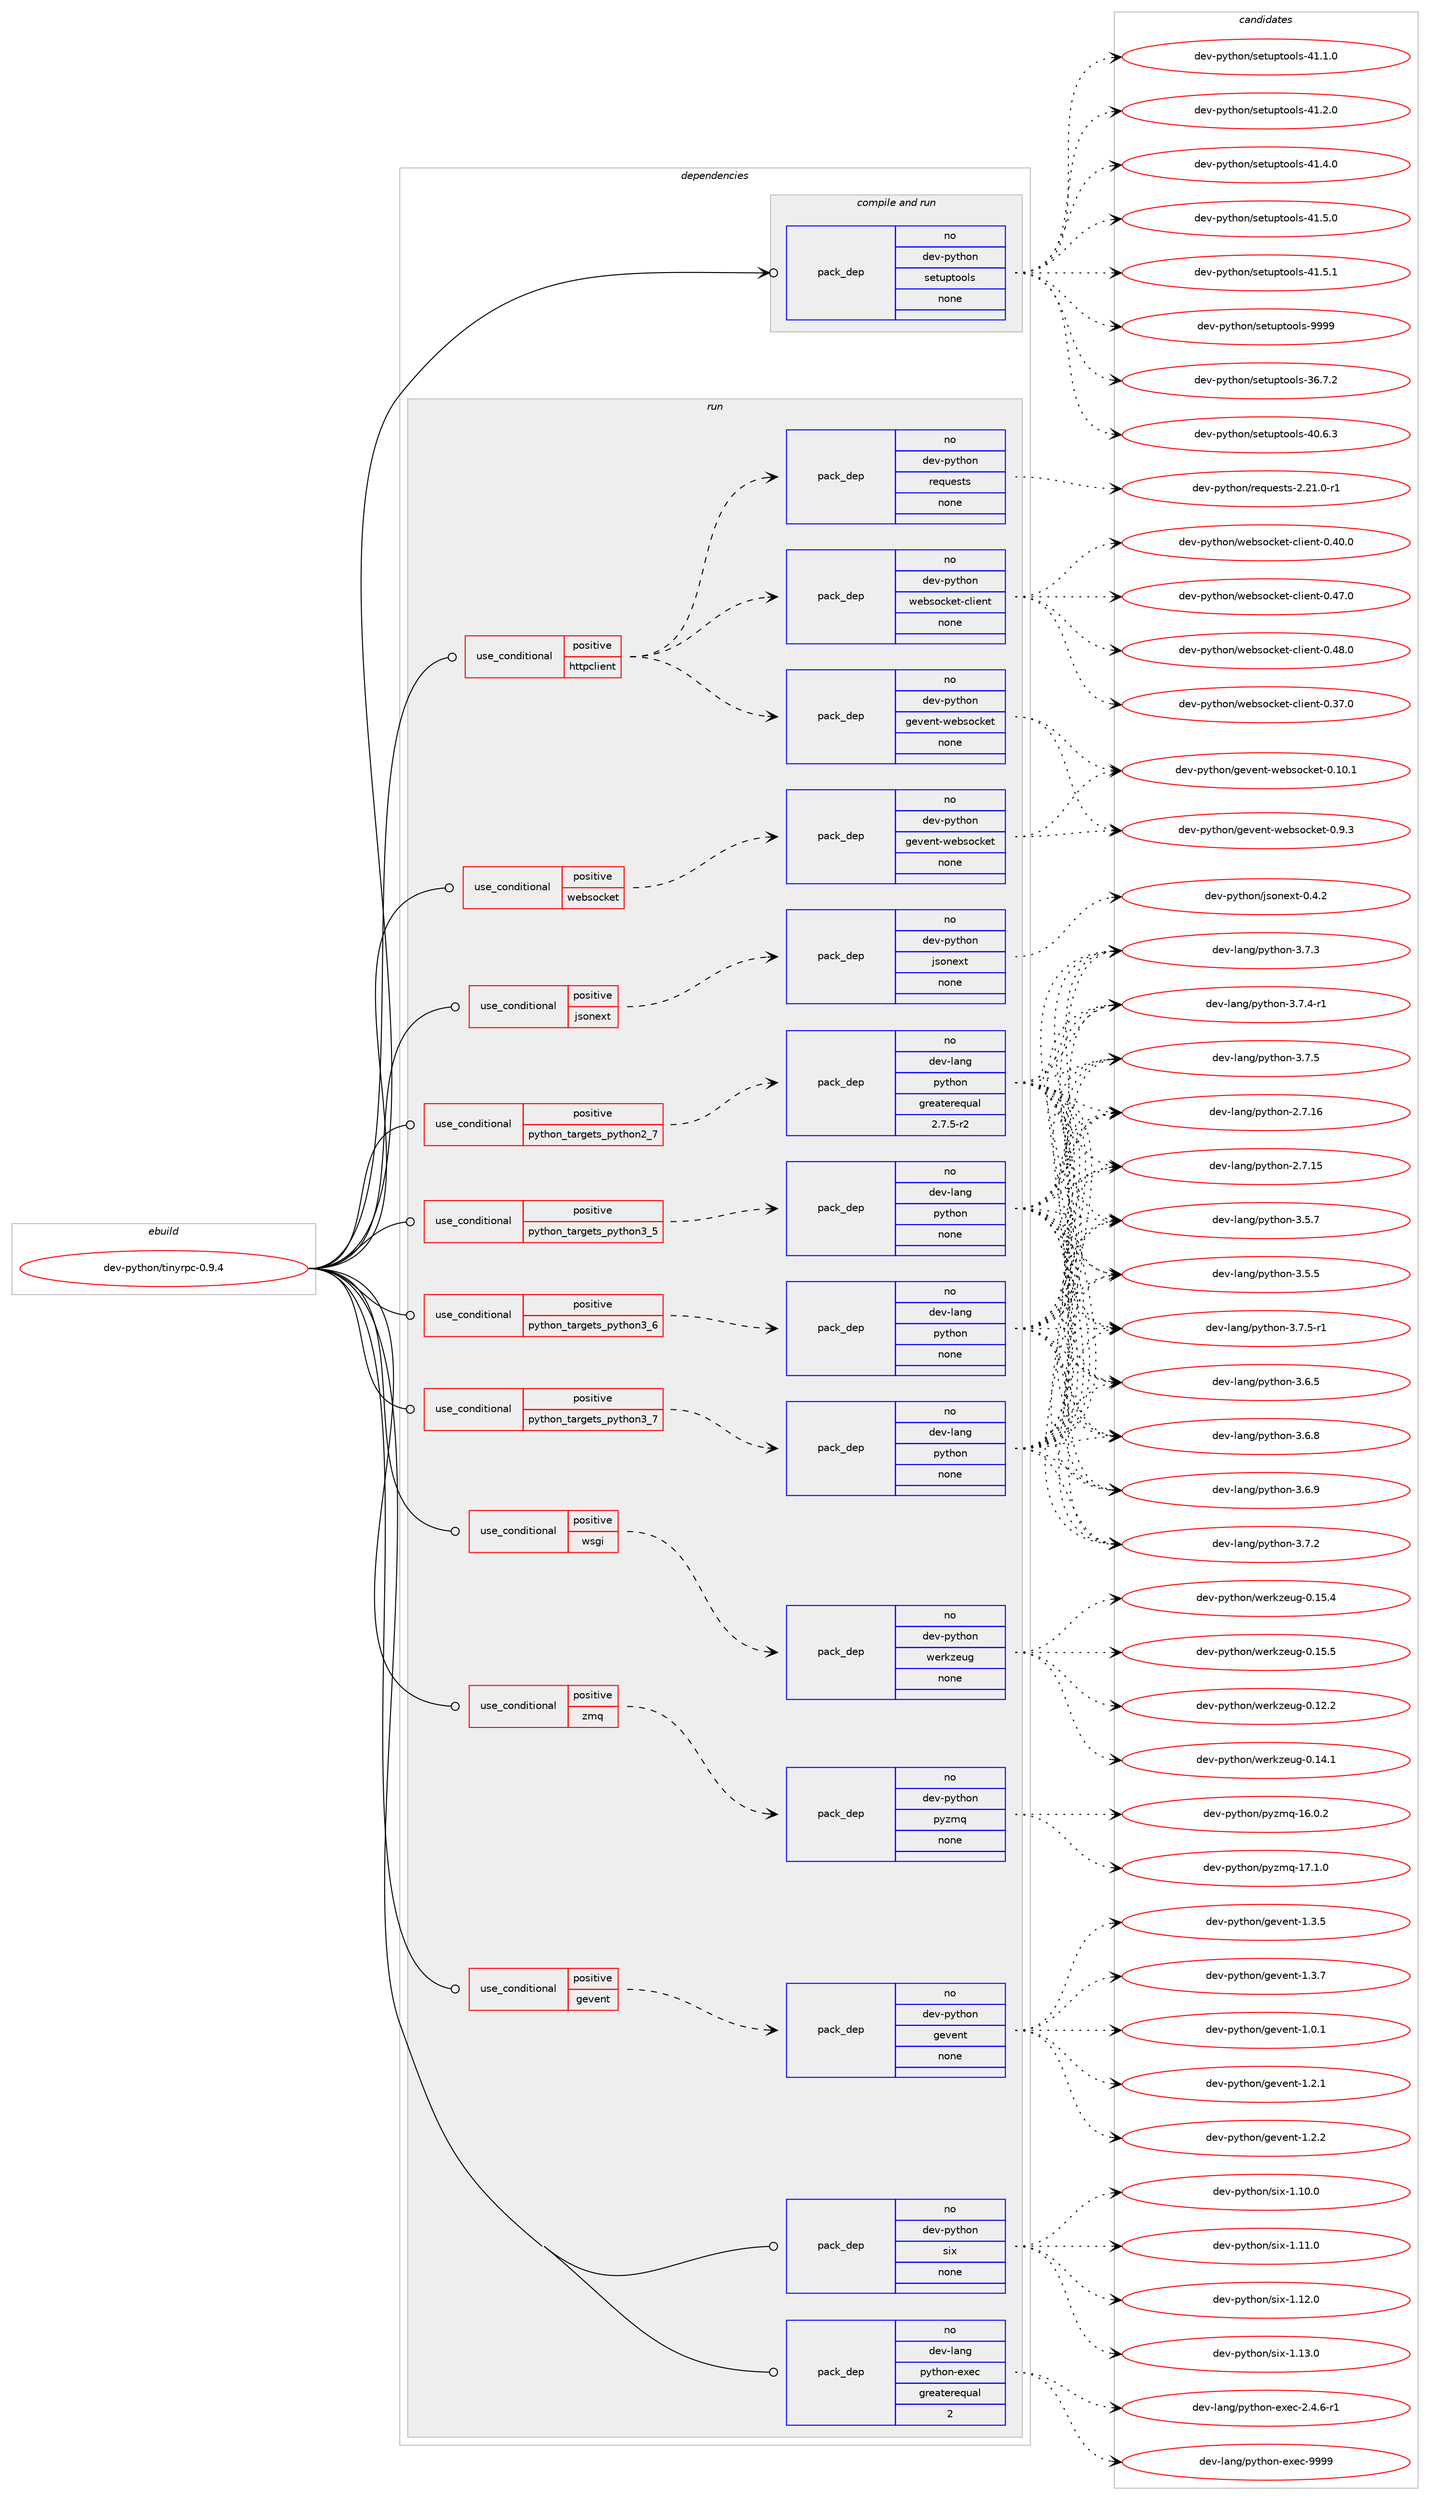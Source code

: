 digraph prolog {

# *************
# Graph options
# *************

newrank=true;
concentrate=true;
compound=true;
graph [rankdir=LR,fontname=Helvetica,fontsize=10,ranksep=1.5];#, ranksep=2.5, nodesep=0.2];
edge  [arrowhead=vee];
node  [fontname=Helvetica,fontsize=10];

# **********
# The ebuild
# **********

subgraph cluster_leftcol {
color=gray;
rank=same;
label=<<i>ebuild</i>>;
id [label="dev-python/tinyrpc-0.9.4", color=red, width=4, href="../dev-python/tinyrpc-0.9.4.svg"];
}

# ****************
# The dependencies
# ****************

subgraph cluster_midcol {
color=gray;
label=<<i>dependencies</i>>;
subgraph cluster_compile {
fillcolor="#eeeeee";
style=filled;
label=<<i>compile</i>>;
}
subgraph cluster_compileandrun {
fillcolor="#eeeeee";
style=filled;
label=<<i>compile and run</i>>;
subgraph pack478468 {
dependency640855 [label=<<TABLE BORDER="0" CELLBORDER="1" CELLSPACING="0" CELLPADDING="4" WIDTH="220"><TR><TD ROWSPAN="6" CELLPADDING="30">pack_dep</TD></TR><TR><TD WIDTH="110">no</TD></TR><TR><TD>dev-python</TD></TR><TR><TD>setuptools</TD></TR><TR><TD>none</TD></TR><TR><TD></TD></TR></TABLE>>, shape=none, color=blue];
}
id:e -> dependency640855:w [weight=20,style="solid",arrowhead="odotvee"];
}
subgraph cluster_run {
fillcolor="#eeeeee";
style=filled;
label=<<i>run</i>>;
subgraph cond150505 {
dependency640856 [label=<<TABLE BORDER="0" CELLBORDER="1" CELLSPACING="0" CELLPADDING="4"><TR><TD ROWSPAN="3" CELLPADDING="10">use_conditional</TD></TR><TR><TD>positive</TD></TR><TR><TD>gevent</TD></TR></TABLE>>, shape=none, color=red];
subgraph pack478469 {
dependency640857 [label=<<TABLE BORDER="0" CELLBORDER="1" CELLSPACING="0" CELLPADDING="4" WIDTH="220"><TR><TD ROWSPAN="6" CELLPADDING="30">pack_dep</TD></TR><TR><TD WIDTH="110">no</TD></TR><TR><TD>dev-python</TD></TR><TR><TD>gevent</TD></TR><TR><TD>none</TD></TR><TR><TD></TD></TR></TABLE>>, shape=none, color=blue];
}
dependency640856:e -> dependency640857:w [weight=20,style="dashed",arrowhead="vee"];
}
id:e -> dependency640856:w [weight=20,style="solid",arrowhead="odot"];
subgraph cond150506 {
dependency640858 [label=<<TABLE BORDER="0" CELLBORDER="1" CELLSPACING="0" CELLPADDING="4"><TR><TD ROWSPAN="3" CELLPADDING="10">use_conditional</TD></TR><TR><TD>positive</TD></TR><TR><TD>httpclient</TD></TR></TABLE>>, shape=none, color=red];
subgraph pack478470 {
dependency640859 [label=<<TABLE BORDER="0" CELLBORDER="1" CELLSPACING="0" CELLPADDING="4" WIDTH="220"><TR><TD ROWSPAN="6" CELLPADDING="30">pack_dep</TD></TR><TR><TD WIDTH="110">no</TD></TR><TR><TD>dev-python</TD></TR><TR><TD>requests</TD></TR><TR><TD>none</TD></TR><TR><TD></TD></TR></TABLE>>, shape=none, color=blue];
}
dependency640858:e -> dependency640859:w [weight=20,style="dashed",arrowhead="vee"];
subgraph pack478471 {
dependency640860 [label=<<TABLE BORDER="0" CELLBORDER="1" CELLSPACING="0" CELLPADDING="4" WIDTH="220"><TR><TD ROWSPAN="6" CELLPADDING="30">pack_dep</TD></TR><TR><TD WIDTH="110">no</TD></TR><TR><TD>dev-python</TD></TR><TR><TD>websocket-client</TD></TR><TR><TD>none</TD></TR><TR><TD></TD></TR></TABLE>>, shape=none, color=blue];
}
dependency640858:e -> dependency640860:w [weight=20,style="dashed",arrowhead="vee"];
subgraph pack478472 {
dependency640861 [label=<<TABLE BORDER="0" CELLBORDER="1" CELLSPACING="0" CELLPADDING="4" WIDTH="220"><TR><TD ROWSPAN="6" CELLPADDING="30">pack_dep</TD></TR><TR><TD WIDTH="110">no</TD></TR><TR><TD>dev-python</TD></TR><TR><TD>gevent-websocket</TD></TR><TR><TD>none</TD></TR><TR><TD></TD></TR></TABLE>>, shape=none, color=blue];
}
dependency640858:e -> dependency640861:w [weight=20,style="dashed",arrowhead="vee"];
}
id:e -> dependency640858:w [weight=20,style="solid",arrowhead="odot"];
subgraph cond150507 {
dependency640862 [label=<<TABLE BORDER="0" CELLBORDER="1" CELLSPACING="0" CELLPADDING="4"><TR><TD ROWSPAN="3" CELLPADDING="10">use_conditional</TD></TR><TR><TD>positive</TD></TR><TR><TD>jsonext</TD></TR></TABLE>>, shape=none, color=red];
subgraph pack478473 {
dependency640863 [label=<<TABLE BORDER="0" CELLBORDER="1" CELLSPACING="0" CELLPADDING="4" WIDTH="220"><TR><TD ROWSPAN="6" CELLPADDING="30">pack_dep</TD></TR><TR><TD WIDTH="110">no</TD></TR><TR><TD>dev-python</TD></TR><TR><TD>jsonext</TD></TR><TR><TD>none</TD></TR><TR><TD></TD></TR></TABLE>>, shape=none, color=blue];
}
dependency640862:e -> dependency640863:w [weight=20,style="dashed",arrowhead="vee"];
}
id:e -> dependency640862:w [weight=20,style="solid",arrowhead="odot"];
subgraph cond150508 {
dependency640864 [label=<<TABLE BORDER="0" CELLBORDER="1" CELLSPACING="0" CELLPADDING="4"><TR><TD ROWSPAN="3" CELLPADDING="10">use_conditional</TD></TR><TR><TD>positive</TD></TR><TR><TD>python_targets_python2_7</TD></TR></TABLE>>, shape=none, color=red];
subgraph pack478474 {
dependency640865 [label=<<TABLE BORDER="0" CELLBORDER="1" CELLSPACING="0" CELLPADDING="4" WIDTH="220"><TR><TD ROWSPAN="6" CELLPADDING="30">pack_dep</TD></TR><TR><TD WIDTH="110">no</TD></TR><TR><TD>dev-lang</TD></TR><TR><TD>python</TD></TR><TR><TD>greaterequal</TD></TR><TR><TD>2.7.5-r2</TD></TR></TABLE>>, shape=none, color=blue];
}
dependency640864:e -> dependency640865:w [weight=20,style="dashed",arrowhead="vee"];
}
id:e -> dependency640864:w [weight=20,style="solid",arrowhead="odot"];
subgraph cond150509 {
dependency640866 [label=<<TABLE BORDER="0" CELLBORDER="1" CELLSPACING="0" CELLPADDING="4"><TR><TD ROWSPAN="3" CELLPADDING="10">use_conditional</TD></TR><TR><TD>positive</TD></TR><TR><TD>python_targets_python3_5</TD></TR></TABLE>>, shape=none, color=red];
subgraph pack478475 {
dependency640867 [label=<<TABLE BORDER="0" CELLBORDER="1" CELLSPACING="0" CELLPADDING="4" WIDTH="220"><TR><TD ROWSPAN="6" CELLPADDING="30">pack_dep</TD></TR><TR><TD WIDTH="110">no</TD></TR><TR><TD>dev-lang</TD></TR><TR><TD>python</TD></TR><TR><TD>none</TD></TR><TR><TD></TD></TR></TABLE>>, shape=none, color=blue];
}
dependency640866:e -> dependency640867:w [weight=20,style="dashed",arrowhead="vee"];
}
id:e -> dependency640866:w [weight=20,style="solid",arrowhead="odot"];
subgraph cond150510 {
dependency640868 [label=<<TABLE BORDER="0" CELLBORDER="1" CELLSPACING="0" CELLPADDING="4"><TR><TD ROWSPAN="3" CELLPADDING="10">use_conditional</TD></TR><TR><TD>positive</TD></TR><TR><TD>python_targets_python3_6</TD></TR></TABLE>>, shape=none, color=red];
subgraph pack478476 {
dependency640869 [label=<<TABLE BORDER="0" CELLBORDER="1" CELLSPACING="0" CELLPADDING="4" WIDTH="220"><TR><TD ROWSPAN="6" CELLPADDING="30">pack_dep</TD></TR><TR><TD WIDTH="110">no</TD></TR><TR><TD>dev-lang</TD></TR><TR><TD>python</TD></TR><TR><TD>none</TD></TR><TR><TD></TD></TR></TABLE>>, shape=none, color=blue];
}
dependency640868:e -> dependency640869:w [weight=20,style="dashed",arrowhead="vee"];
}
id:e -> dependency640868:w [weight=20,style="solid",arrowhead="odot"];
subgraph cond150511 {
dependency640870 [label=<<TABLE BORDER="0" CELLBORDER="1" CELLSPACING="0" CELLPADDING="4"><TR><TD ROWSPAN="3" CELLPADDING="10">use_conditional</TD></TR><TR><TD>positive</TD></TR><TR><TD>python_targets_python3_7</TD></TR></TABLE>>, shape=none, color=red];
subgraph pack478477 {
dependency640871 [label=<<TABLE BORDER="0" CELLBORDER="1" CELLSPACING="0" CELLPADDING="4" WIDTH="220"><TR><TD ROWSPAN="6" CELLPADDING="30">pack_dep</TD></TR><TR><TD WIDTH="110">no</TD></TR><TR><TD>dev-lang</TD></TR><TR><TD>python</TD></TR><TR><TD>none</TD></TR><TR><TD></TD></TR></TABLE>>, shape=none, color=blue];
}
dependency640870:e -> dependency640871:w [weight=20,style="dashed",arrowhead="vee"];
}
id:e -> dependency640870:w [weight=20,style="solid",arrowhead="odot"];
subgraph cond150512 {
dependency640872 [label=<<TABLE BORDER="0" CELLBORDER="1" CELLSPACING="0" CELLPADDING="4"><TR><TD ROWSPAN="3" CELLPADDING="10">use_conditional</TD></TR><TR><TD>positive</TD></TR><TR><TD>websocket</TD></TR></TABLE>>, shape=none, color=red];
subgraph pack478478 {
dependency640873 [label=<<TABLE BORDER="0" CELLBORDER="1" CELLSPACING="0" CELLPADDING="4" WIDTH="220"><TR><TD ROWSPAN="6" CELLPADDING="30">pack_dep</TD></TR><TR><TD WIDTH="110">no</TD></TR><TR><TD>dev-python</TD></TR><TR><TD>gevent-websocket</TD></TR><TR><TD>none</TD></TR><TR><TD></TD></TR></TABLE>>, shape=none, color=blue];
}
dependency640872:e -> dependency640873:w [weight=20,style="dashed",arrowhead="vee"];
}
id:e -> dependency640872:w [weight=20,style="solid",arrowhead="odot"];
subgraph cond150513 {
dependency640874 [label=<<TABLE BORDER="0" CELLBORDER="1" CELLSPACING="0" CELLPADDING="4"><TR><TD ROWSPAN="3" CELLPADDING="10">use_conditional</TD></TR><TR><TD>positive</TD></TR><TR><TD>wsgi</TD></TR></TABLE>>, shape=none, color=red];
subgraph pack478479 {
dependency640875 [label=<<TABLE BORDER="0" CELLBORDER="1" CELLSPACING="0" CELLPADDING="4" WIDTH="220"><TR><TD ROWSPAN="6" CELLPADDING="30">pack_dep</TD></TR><TR><TD WIDTH="110">no</TD></TR><TR><TD>dev-python</TD></TR><TR><TD>werkzeug</TD></TR><TR><TD>none</TD></TR><TR><TD></TD></TR></TABLE>>, shape=none, color=blue];
}
dependency640874:e -> dependency640875:w [weight=20,style="dashed",arrowhead="vee"];
}
id:e -> dependency640874:w [weight=20,style="solid",arrowhead="odot"];
subgraph cond150514 {
dependency640876 [label=<<TABLE BORDER="0" CELLBORDER="1" CELLSPACING="0" CELLPADDING="4"><TR><TD ROWSPAN="3" CELLPADDING="10">use_conditional</TD></TR><TR><TD>positive</TD></TR><TR><TD>zmq</TD></TR></TABLE>>, shape=none, color=red];
subgraph pack478480 {
dependency640877 [label=<<TABLE BORDER="0" CELLBORDER="1" CELLSPACING="0" CELLPADDING="4" WIDTH="220"><TR><TD ROWSPAN="6" CELLPADDING="30">pack_dep</TD></TR><TR><TD WIDTH="110">no</TD></TR><TR><TD>dev-python</TD></TR><TR><TD>pyzmq</TD></TR><TR><TD>none</TD></TR><TR><TD></TD></TR></TABLE>>, shape=none, color=blue];
}
dependency640876:e -> dependency640877:w [weight=20,style="dashed",arrowhead="vee"];
}
id:e -> dependency640876:w [weight=20,style="solid",arrowhead="odot"];
subgraph pack478481 {
dependency640878 [label=<<TABLE BORDER="0" CELLBORDER="1" CELLSPACING="0" CELLPADDING="4" WIDTH="220"><TR><TD ROWSPAN="6" CELLPADDING="30">pack_dep</TD></TR><TR><TD WIDTH="110">no</TD></TR><TR><TD>dev-lang</TD></TR><TR><TD>python-exec</TD></TR><TR><TD>greaterequal</TD></TR><TR><TD>2</TD></TR></TABLE>>, shape=none, color=blue];
}
id:e -> dependency640878:w [weight=20,style="solid",arrowhead="odot"];
subgraph pack478482 {
dependency640879 [label=<<TABLE BORDER="0" CELLBORDER="1" CELLSPACING="0" CELLPADDING="4" WIDTH="220"><TR><TD ROWSPAN="6" CELLPADDING="30">pack_dep</TD></TR><TR><TD WIDTH="110">no</TD></TR><TR><TD>dev-python</TD></TR><TR><TD>six</TD></TR><TR><TD>none</TD></TR><TR><TD></TD></TR></TABLE>>, shape=none, color=blue];
}
id:e -> dependency640879:w [weight=20,style="solid",arrowhead="odot"];
}
}

# **************
# The candidates
# **************

subgraph cluster_choices {
rank=same;
color=gray;
label=<<i>candidates</i>>;

subgraph choice478468 {
color=black;
nodesep=1;
choice100101118451121211161041111104711510111611711211611111110811545515446554650 [label="dev-python/setuptools-36.7.2", color=red, width=4,href="../dev-python/setuptools-36.7.2.svg"];
choice100101118451121211161041111104711510111611711211611111110811545524846544651 [label="dev-python/setuptools-40.6.3", color=red, width=4,href="../dev-python/setuptools-40.6.3.svg"];
choice100101118451121211161041111104711510111611711211611111110811545524946494648 [label="dev-python/setuptools-41.1.0", color=red, width=4,href="../dev-python/setuptools-41.1.0.svg"];
choice100101118451121211161041111104711510111611711211611111110811545524946504648 [label="dev-python/setuptools-41.2.0", color=red, width=4,href="../dev-python/setuptools-41.2.0.svg"];
choice100101118451121211161041111104711510111611711211611111110811545524946524648 [label="dev-python/setuptools-41.4.0", color=red, width=4,href="../dev-python/setuptools-41.4.0.svg"];
choice100101118451121211161041111104711510111611711211611111110811545524946534648 [label="dev-python/setuptools-41.5.0", color=red, width=4,href="../dev-python/setuptools-41.5.0.svg"];
choice100101118451121211161041111104711510111611711211611111110811545524946534649 [label="dev-python/setuptools-41.5.1", color=red, width=4,href="../dev-python/setuptools-41.5.1.svg"];
choice10010111845112121116104111110471151011161171121161111111081154557575757 [label="dev-python/setuptools-9999", color=red, width=4,href="../dev-python/setuptools-9999.svg"];
dependency640855:e -> choice100101118451121211161041111104711510111611711211611111110811545515446554650:w [style=dotted,weight="100"];
dependency640855:e -> choice100101118451121211161041111104711510111611711211611111110811545524846544651:w [style=dotted,weight="100"];
dependency640855:e -> choice100101118451121211161041111104711510111611711211611111110811545524946494648:w [style=dotted,weight="100"];
dependency640855:e -> choice100101118451121211161041111104711510111611711211611111110811545524946504648:w [style=dotted,weight="100"];
dependency640855:e -> choice100101118451121211161041111104711510111611711211611111110811545524946524648:w [style=dotted,weight="100"];
dependency640855:e -> choice100101118451121211161041111104711510111611711211611111110811545524946534648:w [style=dotted,weight="100"];
dependency640855:e -> choice100101118451121211161041111104711510111611711211611111110811545524946534649:w [style=dotted,weight="100"];
dependency640855:e -> choice10010111845112121116104111110471151011161171121161111111081154557575757:w [style=dotted,weight="100"];
}
subgraph choice478469 {
color=black;
nodesep=1;
choice1001011184511212111610411111047103101118101110116454946484649 [label="dev-python/gevent-1.0.1", color=red, width=4,href="../dev-python/gevent-1.0.1.svg"];
choice1001011184511212111610411111047103101118101110116454946504649 [label="dev-python/gevent-1.2.1", color=red, width=4,href="../dev-python/gevent-1.2.1.svg"];
choice1001011184511212111610411111047103101118101110116454946504650 [label="dev-python/gevent-1.2.2", color=red, width=4,href="../dev-python/gevent-1.2.2.svg"];
choice1001011184511212111610411111047103101118101110116454946514653 [label="dev-python/gevent-1.3.5", color=red, width=4,href="../dev-python/gevent-1.3.5.svg"];
choice1001011184511212111610411111047103101118101110116454946514655 [label="dev-python/gevent-1.3.7", color=red, width=4,href="../dev-python/gevent-1.3.7.svg"];
dependency640857:e -> choice1001011184511212111610411111047103101118101110116454946484649:w [style=dotted,weight="100"];
dependency640857:e -> choice1001011184511212111610411111047103101118101110116454946504649:w [style=dotted,weight="100"];
dependency640857:e -> choice1001011184511212111610411111047103101118101110116454946504650:w [style=dotted,weight="100"];
dependency640857:e -> choice1001011184511212111610411111047103101118101110116454946514653:w [style=dotted,weight="100"];
dependency640857:e -> choice1001011184511212111610411111047103101118101110116454946514655:w [style=dotted,weight="100"];
}
subgraph choice478470 {
color=black;
nodesep=1;
choice1001011184511212111610411111047114101113117101115116115455046504946484511449 [label="dev-python/requests-2.21.0-r1", color=red, width=4,href="../dev-python/requests-2.21.0-r1.svg"];
dependency640859:e -> choice1001011184511212111610411111047114101113117101115116115455046504946484511449:w [style=dotted,weight="100"];
}
subgraph choice478471 {
color=black;
nodesep=1;
choice10010111845112121116104111110471191019811511199107101116459910810510111011645484651554648 [label="dev-python/websocket-client-0.37.0", color=red, width=4,href="../dev-python/websocket-client-0.37.0.svg"];
choice10010111845112121116104111110471191019811511199107101116459910810510111011645484652484648 [label="dev-python/websocket-client-0.40.0", color=red, width=4,href="../dev-python/websocket-client-0.40.0.svg"];
choice10010111845112121116104111110471191019811511199107101116459910810510111011645484652554648 [label="dev-python/websocket-client-0.47.0", color=red, width=4,href="../dev-python/websocket-client-0.47.0.svg"];
choice10010111845112121116104111110471191019811511199107101116459910810510111011645484652564648 [label="dev-python/websocket-client-0.48.0", color=red, width=4,href="../dev-python/websocket-client-0.48.0.svg"];
dependency640860:e -> choice10010111845112121116104111110471191019811511199107101116459910810510111011645484651554648:w [style=dotted,weight="100"];
dependency640860:e -> choice10010111845112121116104111110471191019811511199107101116459910810510111011645484652484648:w [style=dotted,weight="100"];
dependency640860:e -> choice10010111845112121116104111110471191019811511199107101116459910810510111011645484652554648:w [style=dotted,weight="100"];
dependency640860:e -> choice10010111845112121116104111110471191019811511199107101116459910810510111011645484652564648:w [style=dotted,weight="100"];
}
subgraph choice478472 {
color=black;
nodesep=1;
choice100101118451121211161041111104710310111810111011645119101981151119910710111645484649484649 [label="dev-python/gevent-websocket-0.10.1", color=red, width=4,href="../dev-python/gevent-websocket-0.10.1.svg"];
choice1001011184511212111610411111047103101118101110116451191019811511199107101116454846574651 [label="dev-python/gevent-websocket-0.9.3", color=red, width=4,href="../dev-python/gevent-websocket-0.9.3.svg"];
dependency640861:e -> choice100101118451121211161041111104710310111810111011645119101981151119910710111645484649484649:w [style=dotted,weight="100"];
dependency640861:e -> choice1001011184511212111610411111047103101118101110116451191019811511199107101116454846574651:w [style=dotted,weight="100"];
}
subgraph choice478473 {
color=black;
nodesep=1;
choice1001011184511212111610411111047106115111110101120116454846524650 [label="dev-python/jsonext-0.4.2", color=red, width=4,href="../dev-python/jsonext-0.4.2.svg"];
dependency640863:e -> choice1001011184511212111610411111047106115111110101120116454846524650:w [style=dotted,weight="100"];
}
subgraph choice478474 {
color=black;
nodesep=1;
choice10010111845108971101034711212111610411111045504655464953 [label="dev-lang/python-2.7.15", color=red, width=4,href="../dev-lang/python-2.7.15.svg"];
choice10010111845108971101034711212111610411111045504655464954 [label="dev-lang/python-2.7.16", color=red, width=4,href="../dev-lang/python-2.7.16.svg"];
choice100101118451089711010347112121116104111110455146534653 [label="dev-lang/python-3.5.5", color=red, width=4,href="../dev-lang/python-3.5.5.svg"];
choice100101118451089711010347112121116104111110455146534655 [label="dev-lang/python-3.5.7", color=red, width=4,href="../dev-lang/python-3.5.7.svg"];
choice100101118451089711010347112121116104111110455146544653 [label="dev-lang/python-3.6.5", color=red, width=4,href="../dev-lang/python-3.6.5.svg"];
choice100101118451089711010347112121116104111110455146544656 [label="dev-lang/python-3.6.8", color=red, width=4,href="../dev-lang/python-3.6.8.svg"];
choice100101118451089711010347112121116104111110455146544657 [label="dev-lang/python-3.6.9", color=red, width=4,href="../dev-lang/python-3.6.9.svg"];
choice100101118451089711010347112121116104111110455146554650 [label="dev-lang/python-3.7.2", color=red, width=4,href="../dev-lang/python-3.7.2.svg"];
choice100101118451089711010347112121116104111110455146554651 [label="dev-lang/python-3.7.3", color=red, width=4,href="../dev-lang/python-3.7.3.svg"];
choice1001011184510897110103471121211161041111104551465546524511449 [label="dev-lang/python-3.7.4-r1", color=red, width=4,href="../dev-lang/python-3.7.4-r1.svg"];
choice100101118451089711010347112121116104111110455146554653 [label="dev-lang/python-3.7.5", color=red, width=4,href="../dev-lang/python-3.7.5.svg"];
choice1001011184510897110103471121211161041111104551465546534511449 [label="dev-lang/python-3.7.5-r1", color=red, width=4,href="../dev-lang/python-3.7.5-r1.svg"];
dependency640865:e -> choice10010111845108971101034711212111610411111045504655464953:w [style=dotted,weight="100"];
dependency640865:e -> choice10010111845108971101034711212111610411111045504655464954:w [style=dotted,weight="100"];
dependency640865:e -> choice100101118451089711010347112121116104111110455146534653:w [style=dotted,weight="100"];
dependency640865:e -> choice100101118451089711010347112121116104111110455146534655:w [style=dotted,weight="100"];
dependency640865:e -> choice100101118451089711010347112121116104111110455146544653:w [style=dotted,weight="100"];
dependency640865:e -> choice100101118451089711010347112121116104111110455146544656:w [style=dotted,weight="100"];
dependency640865:e -> choice100101118451089711010347112121116104111110455146544657:w [style=dotted,weight="100"];
dependency640865:e -> choice100101118451089711010347112121116104111110455146554650:w [style=dotted,weight="100"];
dependency640865:e -> choice100101118451089711010347112121116104111110455146554651:w [style=dotted,weight="100"];
dependency640865:e -> choice1001011184510897110103471121211161041111104551465546524511449:w [style=dotted,weight="100"];
dependency640865:e -> choice100101118451089711010347112121116104111110455146554653:w [style=dotted,weight="100"];
dependency640865:e -> choice1001011184510897110103471121211161041111104551465546534511449:w [style=dotted,weight="100"];
}
subgraph choice478475 {
color=black;
nodesep=1;
choice10010111845108971101034711212111610411111045504655464953 [label="dev-lang/python-2.7.15", color=red, width=4,href="../dev-lang/python-2.7.15.svg"];
choice10010111845108971101034711212111610411111045504655464954 [label="dev-lang/python-2.7.16", color=red, width=4,href="../dev-lang/python-2.7.16.svg"];
choice100101118451089711010347112121116104111110455146534653 [label="dev-lang/python-3.5.5", color=red, width=4,href="../dev-lang/python-3.5.5.svg"];
choice100101118451089711010347112121116104111110455146534655 [label="dev-lang/python-3.5.7", color=red, width=4,href="../dev-lang/python-3.5.7.svg"];
choice100101118451089711010347112121116104111110455146544653 [label="dev-lang/python-3.6.5", color=red, width=4,href="../dev-lang/python-3.6.5.svg"];
choice100101118451089711010347112121116104111110455146544656 [label="dev-lang/python-3.6.8", color=red, width=4,href="../dev-lang/python-3.6.8.svg"];
choice100101118451089711010347112121116104111110455146544657 [label="dev-lang/python-3.6.9", color=red, width=4,href="../dev-lang/python-3.6.9.svg"];
choice100101118451089711010347112121116104111110455146554650 [label="dev-lang/python-3.7.2", color=red, width=4,href="../dev-lang/python-3.7.2.svg"];
choice100101118451089711010347112121116104111110455146554651 [label="dev-lang/python-3.7.3", color=red, width=4,href="../dev-lang/python-3.7.3.svg"];
choice1001011184510897110103471121211161041111104551465546524511449 [label="dev-lang/python-3.7.4-r1", color=red, width=4,href="../dev-lang/python-3.7.4-r1.svg"];
choice100101118451089711010347112121116104111110455146554653 [label="dev-lang/python-3.7.5", color=red, width=4,href="../dev-lang/python-3.7.5.svg"];
choice1001011184510897110103471121211161041111104551465546534511449 [label="dev-lang/python-3.7.5-r1", color=red, width=4,href="../dev-lang/python-3.7.5-r1.svg"];
dependency640867:e -> choice10010111845108971101034711212111610411111045504655464953:w [style=dotted,weight="100"];
dependency640867:e -> choice10010111845108971101034711212111610411111045504655464954:w [style=dotted,weight="100"];
dependency640867:e -> choice100101118451089711010347112121116104111110455146534653:w [style=dotted,weight="100"];
dependency640867:e -> choice100101118451089711010347112121116104111110455146534655:w [style=dotted,weight="100"];
dependency640867:e -> choice100101118451089711010347112121116104111110455146544653:w [style=dotted,weight="100"];
dependency640867:e -> choice100101118451089711010347112121116104111110455146544656:w [style=dotted,weight="100"];
dependency640867:e -> choice100101118451089711010347112121116104111110455146544657:w [style=dotted,weight="100"];
dependency640867:e -> choice100101118451089711010347112121116104111110455146554650:w [style=dotted,weight="100"];
dependency640867:e -> choice100101118451089711010347112121116104111110455146554651:w [style=dotted,weight="100"];
dependency640867:e -> choice1001011184510897110103471121211161041111104551465546524511449:w [style=dotted,weight="100"];
dependency640867:e -> choice100101118451089711010347112121116104111110455146554653:w [style=dotted,weight="100"];
dependency640867:e -> choice1001011184510897110103471121211161041111104551465546534511449:w [style=dotted,weight="100"];
}
subgraph choice478476 {
color=black;
nodesep=1;
choice10010111845108971101034711212111610411111045504655464953 [label="dev-lang/python-2.7.15", color=red, width=4,href="../dev-lang/python-2.7.15.svg"];
choice10010111845108971101034711212111610411111045504655464954 [label="dev-lang/python-2.7.16", color=red, width=4,href="../dev-lang/python-2.7.16.svg"];
choice100101118451089711010347112121116104111110455146534653 [label="dev-lang/python-3.5.5", color=red, width=4,href="../dev-lang/python-3.5.5.svg"];
choice100101118451089711010347112121116104111110455146534655 [label="dev-lang/python-3.5.7", color=red, width=4,href="../dev-lang/python-3.5.7.svg"];
choice100101118451089711010347112121116104111110455146544653 [label="dev-lang/python-3.6.5", color=red, width=4,href="../dev-lang/python-3.6.5.svg"];
choice100101118451089711010347112121116104111110455146544656 [label="dev-lang/python-3.6.8", color=red, width=4,href="../dev-lang/python-3.6.8.svg"];
choice100101118451089711010347112121116104111110455146544657 [label="dev-lang/python-3.6.9", color=red, width=4,href="../dev-lang/python-3.6.9.svg"];
choice100101118451089711010347112121116104111110455146554650 [label="dev-lang/python-3.7.2", color=red, width=4,href="../dev-lang/python-3.7.2.svg"];
choice100101118451089711010347112121116104111110455146554651 [label="dev-lang/python-3.7.3", color=red, width=4,href="../dev-lang/python-3.7.3.svg"];
choice1001011184510897110103471121211161041111104551465546524511449 [label="dev-lang/python-3.7.4-r1", color=red, width=4,href="../dev-lang/python-3.7.4-r1.svg"];
choice100101118451089711010347112121116104111110455146554653 [label="dev-lang/python-3.7.5", color=red, width=4,href="../dev-lang/python-3.7.5.svg"];
choice1001011184510897110103471121211161041111104551465546534511449 [label="dev-lang/python-3.7.5-r1", color=red, width=4,href="../dev-lang/python-3.7.5-r1.svg"];
dependency640869:e -> choice10010111845108971101034711212111610411111045504655464953:w [style=dotted,weight="100"];
dependency640869:e -> choice10010111845108971101034711212111610411111045504655464954:w [style=dotted,weight="100"];
dependency640869:e -> choice100101118451089711010347112121116104111110455146534653:w [style=dotted,weight="100"];
dependency640869:e -> choice100101118451089711010347112121116104111110455146534655:w [style=dotted,weight="100"];
dependency640869:e -> choice100101118451089711010347112121116104111110455146544653:w [style=dotted,weight="100"];
dependency640869:e -> choice100101118451089711010347112121116104111110455146544656:w [style=dotted,weight="100"];
dependency640869:e -> choice100101118451089711010347112121116104111110455146544657:w [style=dotted,weight="100"];
dependency640869:e -> choice100101118451089711010347112121116104111110455146554650:w [style=dotted,weight="100"];
dependency640869:e -> choice100101118451089711010347112121116104111110455146554651:w [style=dotted,weight="100"];
dependency640869:e -> choice1001011184510897110103471121211161041111104551465546524511449:w [style=dotted,weight="100"];
dependency640869:e -> choice100101118451089711010347112121116104111110455146554653:w [style=dotted,weight="100"];
dependency640869:e -> choice1001011184510897110103471121211161041111104551465546534511449:w [style=dotted,weight="100"];
}
subgraph choice478477 {
color=black;
nodesep=1;
choice10010111845108971101034711212111610411111045504655464953 [label="dev-lang/python-2.7.15", color=red, width=4,href="../dev-lang/python-2.7.15.svg"];
choice10010111845108971101034711212111610411111045504655464954 [label="dev-lang/python-2.7.16", color=red, width=4,href="../dev-lang/python-2.7.16.svg"];
choice100101118451089711010347112121116104111110455146534653 [label="dev-lang/python-3.5.5", color=red, width=4,href="../dev-lang/python-3.5.5.svg"];
choice100101118451089711010347112121116104111110455146534655 [label="dev-lang/python-3.5.7", color=red, width=4,href="../dev-lang/python-3.5.7.svg"];
choice100101118451089711010347112121116104111110455146544653 [label="dev-lang/python-3.6.5", color=red, width=4,href="../dev-lang/python-3.6.5.svg"];
choice100101118451089711010347112121116104111110455146544656 [label="dev-lang/python-3.6.8", color=red, width=4,href="../dev-lang/python-3.6.8.svg"];
choice100101118451089711010347112121116104111110455146544657 [label="dev-lang/python-3.6.9", color=red, width=4,href="../dev-lang/python-3.6.9.svg"];
choice100101118451089711010347112121116104111110455146554650 [label="dev-lang/python-3.7.2", color=red, width=4,href="../dev-lang/python-3.7.2.svg"];
choice100101118451089711010347112121116104111110455146554651 [label="dev-lang/python-3.7.3", color=red, width=4,href="../dev-lang/python-3.7.3.svg"];
choice1001011184510897110103471121211161041111104551465546524511449 [label="dev-lang/python-3.7.4-r1", color=red, width=4,href="../dev-lang/python-3.7.4-r1.svg"];
choice100101118451089711010347112121116104111110455146554653 [label="dev-lang/python-3.7.5", color=red, width=4,href="../dev-lang/python-3.7.5.svg"];
choice1001011184510897110103471121211161041111104551465546534511449 [label="dev-lang/python-3.7.5-r1", color=red, width=4,href="../dev-lang/python-3.7.5-r1.svg"];
dependency640871:e -> choice10010111845108971101034711212111610411111045504655464953:w [style=dotted,weight="100"];
dependency640871:e -> choice10010111845108971101034711212111610411111045504655464954:w [style=dotted,weight="100"];
dependency640871:e -> choice100101118451089711010347112121116104111110455146534653:w [style=dotted,weight="100"];
dependency640871:e -> choice100101118451089711010347112121116104111110455146534655:w [style=dotted,weight="100"];
dependency640871:e -> choice100101118451089711010347112121116104111110455146544653:w [style=dotted,weight="100"];
dependency640871:e -> choice100101118451089711010347112121116104111110455146544656:w [style=dotted,weight="100"];
dependency640871:e -> choice100101118451089711010347112121116104111110455146544657:w [style=dotted,weight="100"];
dependency640871:e -> choice100101118451089711010347112121116104111110455146554650:w [style=dotted,weight="100"];
dependency640871:e -> choice100101118451089711010347112121116104111110455146554651:w [style=dotted,weight="100"];
dependency640871:e -> choice1001011184510897110103471121211161041111104551465546524511449:w [style=dotted,weight="100"];
dependency640871:e -> choice100101118451089711010347112121116104111110455146554653:w [style=dotted,weight="100"];
dependency640871:e -> choice1001011184510897110103471121211161041111104551465546534511449:w [style=dotted,weight="100"];
}
subgraph choice478478 {
color=black;
nodesep=1;
choice100101118451121211161041111104710310111810111011645119101981151119910710111645484649484649 [label="dev-python/gevent-websocket-0.10.1", color=red, width=4,href="../dev-python/gevent-websocket-0.10.1.svg"];
choice1001011184511212111610411111047103101118101110116451191019811511199107101116454846574651 [label="dev-python/gevent-websocket-0.9.3", color=red, width=4,href="../dev-python/gevent-websocket-0.9.3.svg"];
dependency640873:e -> choice100101118451121211161041111104710310111810111011645119101981151119910710111645484649484649:w [style=dotted,weight="100"];
dependency640873:e -> choice1001011184511212111610411111047103101118101110116451191019811511199107101116454846574651:w [style=dotted,weight="100"];
}
subgraph choice478479 {
color=black;
nodesep=1;
choice100101118451121211161041111104711910111410712210111710345484649504650 [label="dev-python/werkzeug-0.12.2", color=red, width=4,href="../dev-python/werkzeug-0.12.2.svg"];
choice100101118451121211161041111104711910111410712210111710345484649524649 [label="dev-python/werkzeug-0.14.1", color=red, width=4,href="../dev-python/werkzeug-0.14.1.svg"];
choice100101118451121211161041111104711910111410712210111710345484649534652 [label="dev-python/werkzeug-0.15.4", color=red, width=4,href="../dev-python/werkzeug-0.15.4.svg"];
choice100101118451121211161041111104711910111410712210111710345484649534653 [label="dev-python/werkzeug-0.15.5", color=red, width=4,href="../dev-python/werkzeug-0.15.5.svg"];
dependency640875:e -> choice100101118451121211161041111104711910111410712210111710345484649504650:w [style=dotted,weight="100"];
dependency640875:e -> choice100101118451121211161041111104711910111410712210111710345484649524649:w [style=dotted,weight="100"];
dependency640875:e -> choice100101118451121211161041111104711910111410712210111710345484649534652:w [style=dotted,weight="100"];
dependency640875:e -> choice100101118451121211161041111104711910111410712210111710345484649534653:w [style=dotted,weight="100"];
}
subgraph choice478480 {
color=black;
nodesep=1;
choice100101118451121211161041111104711212112210911345495446484650 [label="dev-python/pyzmq-16.0.2", color=red, width=4,href="../dev-python/pyzmq-16.0.2.svg"];
choice100101118451121211161041111104711212112210911345495546494648 [label="dev-python/pyzmq-17.1.0", color=red, width=4,href="../dev-python/pyzmq-17.1.0.svg"];
dependency640877:e -> choice100101118451121211161041111104711212112210911345495446484650:w [style=dotted,weight="100"];
dependency640877:e -> choice100101118451121211161041111104711212112210911345495546494648:w [style=dotted,weight="100"];
}
subgraph choice478481 {
color=black;
nodesep=1;
choice10010111845108971101034711212111610411111045101120101994550465246544511449 [label="dev-lang/python-exec-2.4.6-r1", color=red, width=4,href="../dev-lang/python-exec-2.4.6-r1.svg"];
choice10010111845108971101034711212111610411111045101120101994557575757 [label="dev-lang/python-exec-9999", color=red, width=4,href="../dev-lang/python-exec-9999.svg"];
dependency640878:e -> choice10010111845108971101034711212111610411111045101120101994550465246544511449:w [style=dotted,weight="100"];
dependency640878:e -> choice10010111845108971101034711212111610411111045101120101994557575757:w [style=dotted,weight="100"];
}
subgraph choice478482 {
color=black;
nodesep=1;
choice100101118451121211161041111104711510512045494649484648 [label="dev-python/six-1.10.0", color=red, width=4,href="../dev-python/six-1.10.0.svg"];
choice100101118451121211161041111104711510512045494649494648 [label="dev-python/six-1.11.0", color=red, width=4,href="../dev-python/six-1.11.0.svg"];
choice100101118451121211161041111104711510512045494649504648 [label="dev-python/six-1.12.0", color=red, width=4,href="../dev-python/six-1.12.0.svg"];
choice100101118451121211161041111104711510512045494649514648 [label="dev-python/six-1.13.0", color=red, width=4,href="../dev-python/six-1.13.0.svg"];
dependency640879:e -> choice100101118451121211161041111104711510512045494649484648:w [style=dotted,weight="100"];
dependency640879:e -> choice100101118451121211161041111104711510512045494649494648:w [style=dotted,weight="100"];
dependency640879:e -> choice100101118451121211161041111104711510512045494649504648:w [style=dotted,weight="100"];
dependency640879:e -> choice100101118451121211161041111104711510512045494649514648:w [style=dotted,weight="100"];
}
}

}
